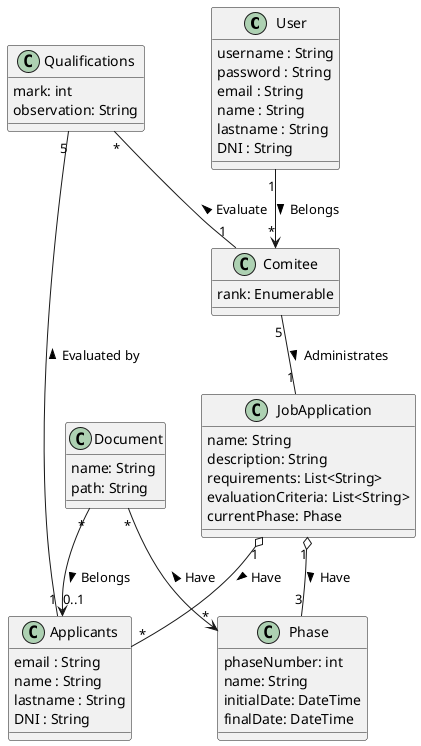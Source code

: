@startuml
class User{
        username : String
        password : String
        email : String
        name : String
        lastname : String
        DNI : String
}
class Comitee{
  rank: Enumerable
}



class JobApplication {
name: String
description: String
requirements: List<String>
evaluationCriteria: List<String>
currentPhase: Phase
}

class Phase {
phaseNumber: int
name: String
initialDate: DateTime
finalDate: DateTime
}
class Applicants {
        email : String
        name : String
        lastname : String
        DNI : String
}
class Qualifications {
mark: int
observation: String
}
class Document {
name: String
path: String
}

User "1" --> "*" Comitee:Belongs >

Qualifications "*" -- "1" Comitee:Evaluate <

Comitee "5" -- "1" JobApplication:Administrates >

Document "*" --> "*" Phase:Have <
JobApplication "1" o-- "3" Phase:Have > 

JobApplication "1" o-- "*" Applicants:Have >
Qualifications "5" -- "1" Applicants:Evaluated by < 
Document "*" --> "0..1" Applicants:Belongs >
@enduml
